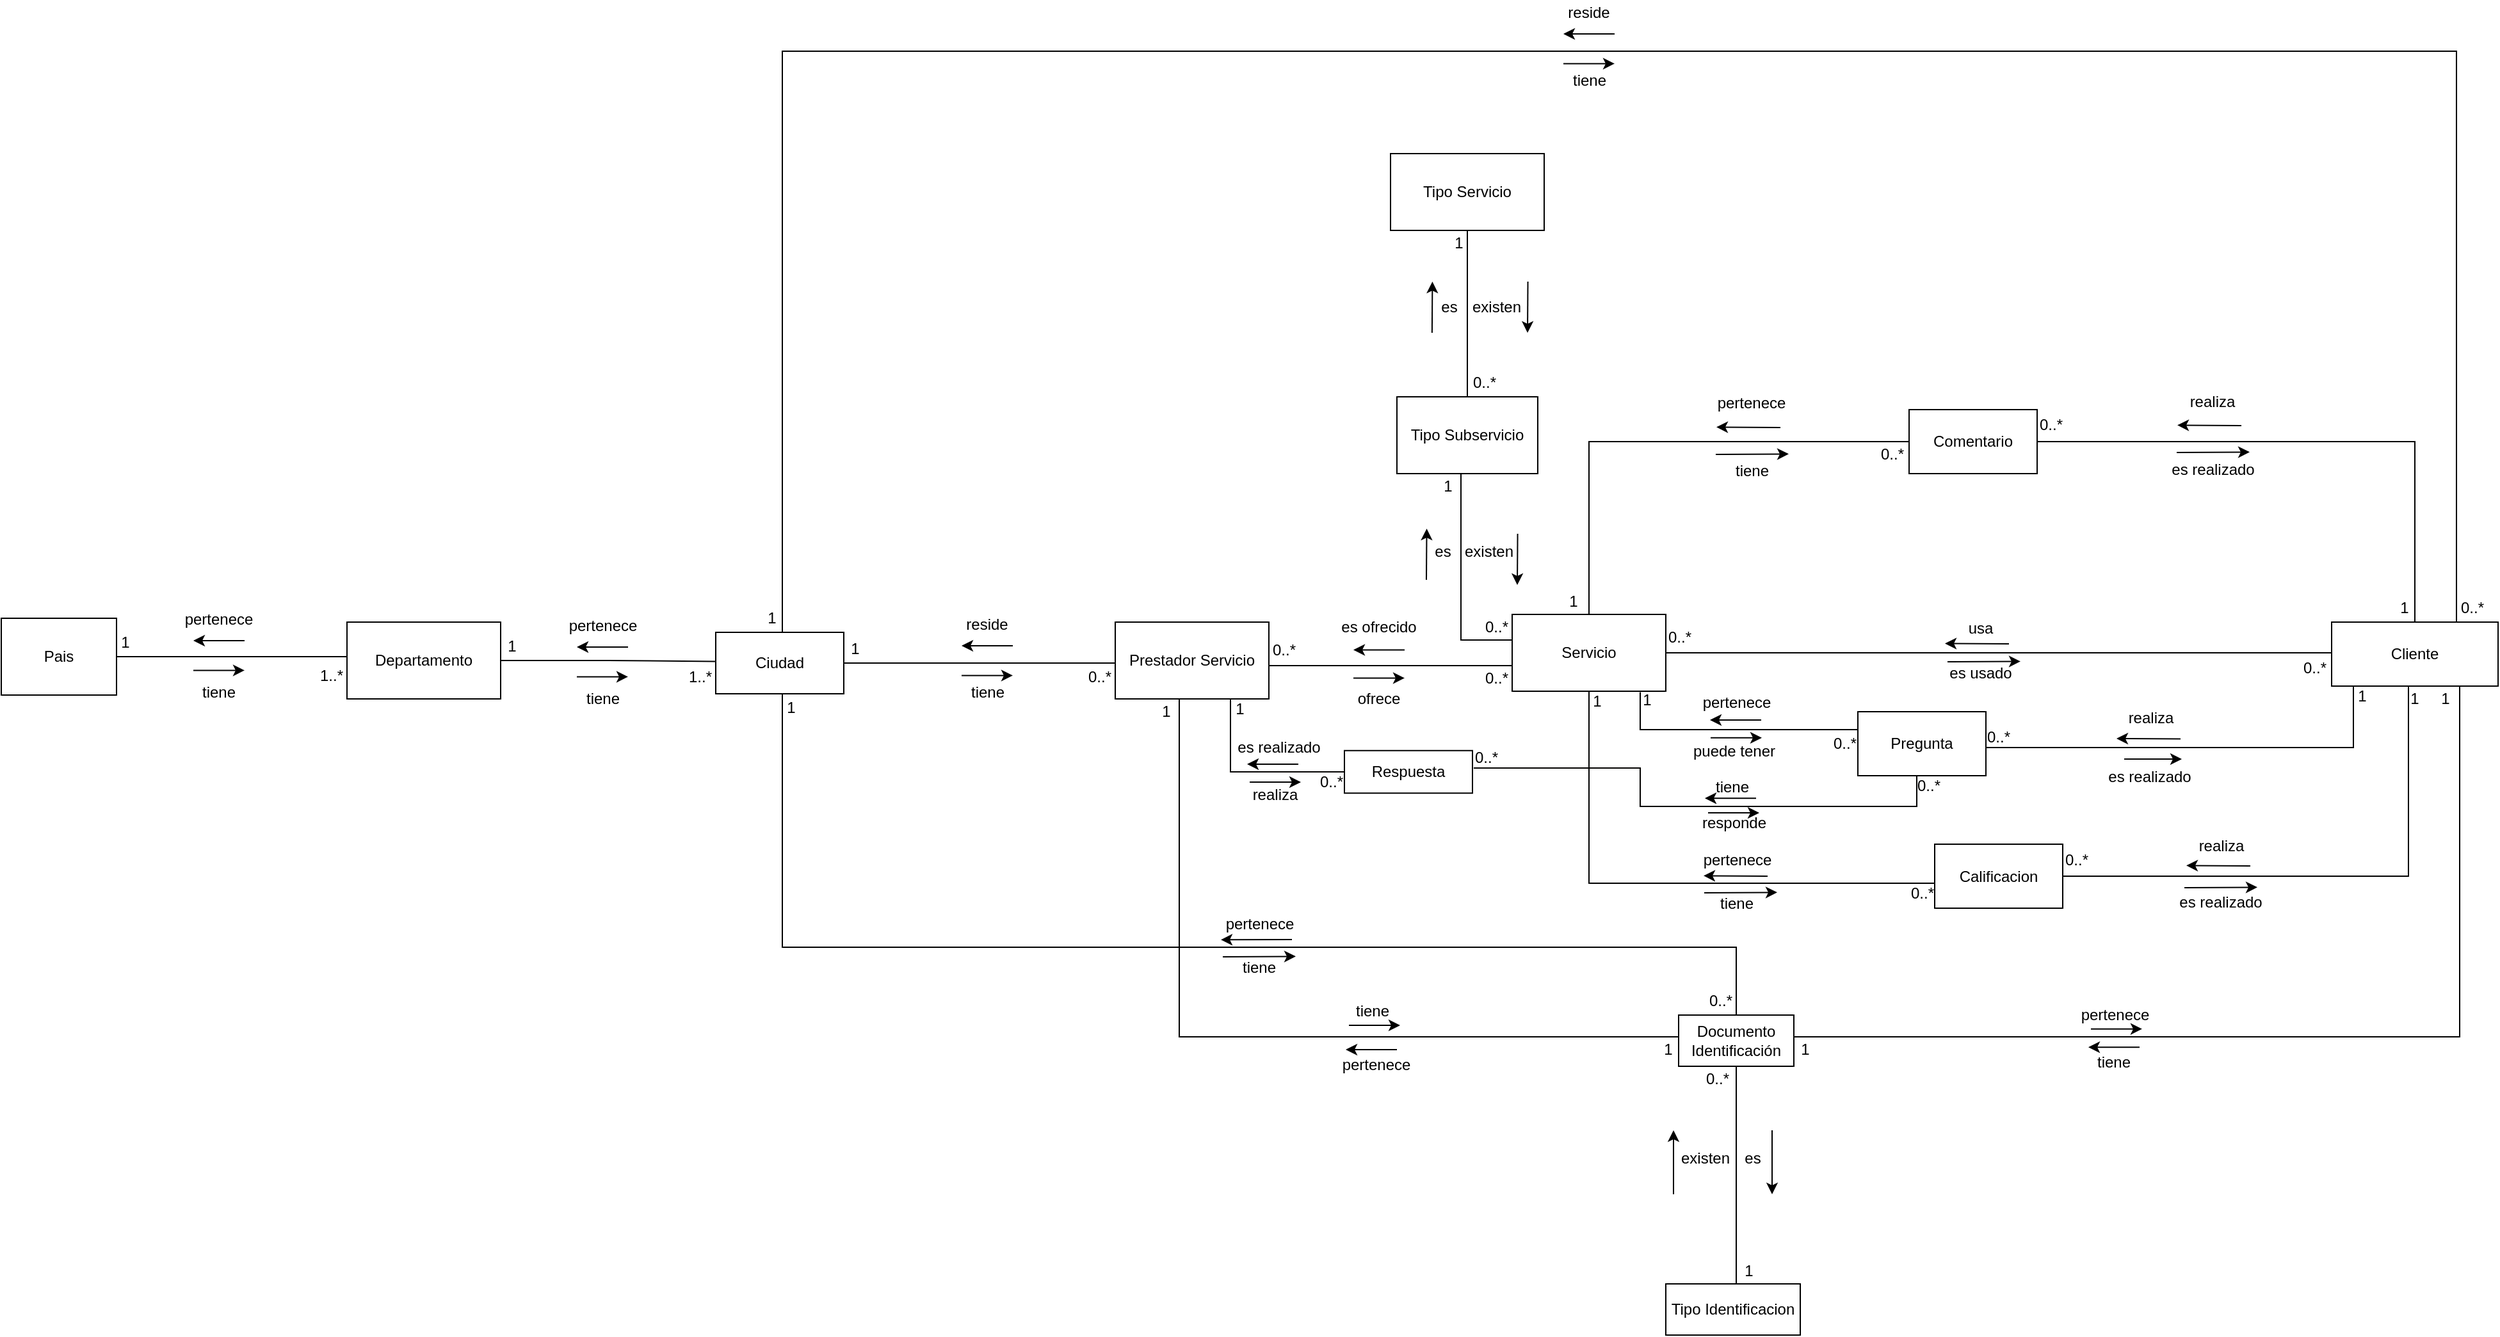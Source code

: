 <mxfile version="20.4.0" type="device"><diagram id="FIfUy6cTHYYHcocm5o6L" name="Página-1"><mxGraphModel dx="2443" dy="1519" grid="1" gridSize="10" guides="1" tooltips="1" connect="1" arrows="1" fold="1" page="1" pageScale="1" pageWidth="827" pageHeight="1169" math="0" shadow="0"><root><mxCell id="0"/><mxCell id="1" parent="0"/><mxCell id="C_lnqnd8xTq6M7D09uIp-4" value="" style="edgeStyle=orthogonalEdgeStyle;rounded=0;orthogonalLoop=1;jettySize=auto;html=1;endArrow=none;endFill=0;" parent="1" source="C_lnqnd8xTq6M7D09uIp-1" target="C_lnqnd8xTq6M7D09uIp-3" edge="1"><mxGeometry relative="1" as="geometry"><Array as="points"><mxPoint x="280" y="300"/><mxPoint x="280" y="300"/></Array></mxGeometry></mxCell><mxCell id="C_lnqnd8xTq6M7D09uIp-25" style="edgeStyle=orthogonalEdgeStyle;rounded=0;orthogonalLoop=1;jettySize=auto;html=1;entryX=0;entryY=0.5;entryDx=0;entryDy=0;endArrow=none;endFill=0;" parent="1" source="C_lnqnd8xTq6M7D09uIp-1" target="C_lnqnd8xTq6M7D09uIp-22" edge="1"><mxGeometry relative="1" as="geometry"><Array as="points"><mxPoint x="50" y="590"/><mxPoint x="440" y="590"/></Array></mxGeometry></mxCell><mxCell id="C_lnqnd8xTq6M7D09uIp-1" value="Prestador Servicio" style="rounded=0;whiteSpace=wrap;html=1;" parent="1" vertex="1"><mxGeometry y="266" width="120" height="60" as="geometry"/></mxCell><mxCell id="C_lnqnd8xTq6M7D09uIp-6" value="" style="edgeStyle=orthogonalEdgeStyle;rounded=0;orthogonalLoop=1;jettySize=auto;html=1;endArrow=none;endFill=0;" parent="1" source="C_lnqnd8xTq6M7D09uIp-3" target="C_lnqnd8xTq6M7D09uIp-5" edge="1"><mxGeometry relative="1" as="geometry"><Array as="points"><mxPoint x="270" y="280"/></Array></mxGeometry></mxCell><mxCell id="C_lnqnd8xTq6M7D09uIp-12" value="" style="edgeStyle=orthogonalEdgeStyle;rounded=0;orthogonalLoop=1;jettySize=auto;html=1;endArrow=none;endFill=0;" parent="1" source="C_lnqnd8xTq6M7D09uIp-3" target="C_lnqnd8xTq6M7D09uIp-11" edge="1"><mxGeometry relative="1" as="geometry"><Array as="points"><mxPoint x="700" y="290"/><mxPoint x="700" y="290"/></Array></mxGeometry></mxCell><mxCell id="C_lnqnd8xTq6M7D09uIp-3" value="Servicio" style="rounded=0;whiteSpace=wrap;html=1;" parent="1" vertex="1"><mxGeometry x="310" y="260" width="120" height="60" as="geometry"/></mxCell><mxCell id="C_lnqnd8xTq6M7D09uIp-8" value="" style="edgeStyle=orthogonalEdgeStyle;rounded=0;orthogonalLoop=1;jettySize=auto;html=1;endArrow=none;endFill=0;" parent="1" source="C_lnqnd8xTq6M7D09uIp-5" target="C_lnqnd8xTq6M7D09uIp-7" edge="1"><mxGeometry relative="1" as="geometry"/></mxCell><mxCell id="C_lnqnd8xTq6M7D09uIp-5" value="Tipo Subservicio" style="rounded=0;whiteSpace=wrap;html=1;" parent="1" vertex="1"><mxGeometry x="220" y="90" width="110" height="60" as="geometry"/></mxCell><mxCell id="C_lnqnd8xTq6M7D09uIp-7" value="Tipo Servicio" style="rounded=0;whiteSpace=wrap;html=1;" parent="1" vertex="1"><mxGeometry x="215" y="-100" width="120" height="60" as="geometry"/></mxCell><mxCell id="C_lnqnd8xTq6M7D09uIp-11" value="Cliente" style="rounded=0;whiteSpace=wrap;html=1;" parent="1" vertex="1"><mxGeometry x="950" y="266" width="130" height="50" as="geometry"/></mxCell><mxCell id="C_lnqnd8xTq6M7D09uIp-20" style="edgeStyle=orthogonalEdgeStyle;rounded=0;orthogonalLoop=1;jettySize=auto;html=1;endArrow=none;endFill=0;entryX=0.5;entryY=0;entryDx=0;entryDy=0;" parent="1" source="C_lnqnd8xTq6M7D09uIp-16" target="C_lnqnd8xTq6M7D09uIp-11" edge="1"><mxGeometry relative="1" as="geometry"><mxPoint x="860" y="190" as="targetPoint"/></mxGeometry></mxCell><mxCell id="C_lnqnd8xTq6M7D09uIp-21" style="edgeStyle=orthogonalEdgeStyle;rounded=0;orthogonalLoop=1;jettySize=auto;html=1;entryX=0.5;entryY=0;entryDx=0;entryDy=0;endArrow=none;endFill=0;" parent="1" source="C_lnqnd8xTq6M7D09uIp-16" target="C_lnqnd8xTq6M7D09uIp-3" edge="1"><mxGeometry relative="1" as="geometry"/></mxCell><mxCell id="C_lnqnd8xTq6M7D09uIp-16" value="Comentario" style="rounded=0;whiteSpace=wrap;html=1;" parent="1" vertex="1"><mxGeometry x="620" y="100" width="100" height="50" as="geometry"/></mxCell><mxCell id="C_lnqnd8xTq6M7D09uIp-18" style="edgeStyle=orthogonalEdgeStyle;rounded=0;orthogonalLoop=1;jettySize=auto;html=1;entryX=0.5;entryY=1;entryDx=0;entryDy=0;endArrow=none;endFill=0;" parent="1" source="C_lnqnd8xTq6M7D09uIp-17" target="C_lnqnd8xTq6M7D09uIp-3" edge="1"><mxGeometry relative="1" as="geometry"><Array as="points"><mxPoint x="370" y="470"/></Array></mxGeometry></mxCell><mxCell id="C_lnqnd8xTq6M7D09uIp-19" style="edgeStyle=orthogonalEdgeStyle;rounded=0;orthogonalLoop=1;jettySize=auto;html=1;endArrow=none;endFill=0;entryX=0.093;entryY=-0.112;entryDx=0;entryDy=0;entryPerimeter=0;" parent="1" source="C_lnqnd8xTq6M7D09uIp-17" target="C_lnqnd8xTq6M7D09uIp-65" edge="1"><mxGeometry relative="1" as="geometry"><mxPoint x="1000" y="320" as="targetPoint"/><Array as="points"><mxPoint x="1010" y="465"/><mxPoint x="1010" y="316"/></Array></mxGeometry></mxCell><mxCell id="C_lnqnd8xTq6M7D09uIp-17" value="Calificacion" style="rounded=0;whiteSpace=wrap;html=1;" parent="1" vertex="1"><mxGeometry x="640" y="439.5" width="100" height="50" as="geometry"/></mxCell><mxCell id="C_lnqnd8xTq6M7D09uIp-24" value="" style="edgeStyle=orthogonalEdgeStyle;rounded=0;orthogonalLoop=1;jettySize=auto;html=1;endArrow=none;endFill=0;" parent="1" source="C_lnqnd8xTq6M7D09uIp-22" target="C_lnqnd8xTq6M7D09uIp-23" edge="1"><mxGeometry relative="1" as="geometry"><Array as="points"><mxPoint x="485" y="798"/></Array></mxGeometry></mxCell><mxCell id="C_lnqnd8xTq6M7D09uIp-26" style="edgeStyle=orthogonalEdgeStyle;rounded=0;orthogonalLoop=1;jettySize=auto;html=1;endArrow=none;endFill=0;" parent="1" source="C_lnqnd8xTq6M7D09uIp-22" edge="1"><mxGeometry relative="1" as="geometry"><mxPoint x="1040" y="316" as="targetPoint"/><Array as="points"><mxPoint x="1050" y="590"/><mxPoint x="1050" y="316"/></Array></mxGeometry></mxCell><mxCell id="C_lnqnd8xTq6M7D09uIp-22" value="Documento Identificación" style="rounded=0;whiteSpace=wrap;html=1;" parent="1" vertex="1"><mxGeometry x="440" y="573" width="90" height="40" as="geometry"/></mxCell><mxCell id="C_lnqnd8xTq6M7D09uIp-23" value="Tipo Identificacion" style="rounded=0;whiteSpace=wrap;html=1;" parent="1" vertex="1"><mxGeometry x="430" y="783" width="105" height="40" as="geometry"/></mxCell><mxCell id="ibcH4d2KJCuIHIj33r4w-1" style="edgeStyle=orthogonalEdgeStyle;rounded=0;orthogonalLoop=1;jettySize=auto;html=1;endArrow=none;endFill=0;entryX=0.134;entryY=0.99;entryDx=0;entryDy=0;entryPerimeter=0;" parent="1" source="C_lnqnd8xTq6M7D09uIp-28" target="C_lnqnd8xTq6M7D09uIp-11" edge="1"><mxGeometry relative="1" as="geometry"><mxPoint x="960" y="320" as="targetPoint"/><Array as="points"><mxPoint x="967" y="364"/><mxPoint x="967" y="316"/></Array></mxGeometry></mxCell><mxCell id="ibcH4d2KJCuIHIj33r4w-2" style="edgeStyle=orthogonalEdgeStyle;rounded=0;orthogonalLoop=1;jettySize=auto;html=1;entryX=0.836;entryY=1.014;entryDx=0;entryDy=0;entryPerimeter=0;endArrow=none;endFill=0;" parent="1" source="C_lnqnd8xTq6M7D09uIp-28" target="C_lnqnd8xTq6M7D09uIp-3" edge="1"><mxGeometry relative="1" as="geometry"><Array as="points"><mxPoint x="410" y="350"/><mxPoint x="410" y="321"/></Array></mxGeometry></mxCell><mxCell id="C_lnqnd8xTq6M7D09uIp-28" value="Pregunta" style="rounded=0;whiteSpace=wrap;html=1;" parent="1" vertex="1"><mxGeometry x="580" y="336" width="100" height="50" as="geometry"/></mxCell><mxCell id="ibcH4d2KJCuIHIj33r4w-3" style="edgeStyle=orthogonalEdgeStyle;rounded=0;orthogonalLoop=1;jettySize=auto;html=1;entryX=0.75;entryY=1;entryDx=0;entryDy=0;fillColor=#fff2cc;strokeColor=#030201;endArrow=none;endFill=0;" parent="1" source="C_lnqnd8xTq6M7D09uIp-29" target="C_lnqnd8xTq6M7D09uIp-1" edge="1"><mxGeometry relative="1" as="geometry"/></mxCell><mxCell id="ibcH4d2KJCuIHIj33r4w-29" style="edgeStyle=orthogonalEdgeStyle;rounded=0;orthogonalLoop=1;jettySize=auto;html=1;entryX=0.464;entryY=1.008;entryDx=0;entryDy=0;strokeColor=#030201;endArrow=none;endFill=0;entryPerimeter=0;" parent="1" target="C_lnqnd8xTq6M7D09uIp-28" edge="1"><mxGeometry relative="1" as="geometry"><mxPoint x="280" y="380" as="sourcePoint"/><Array as="points"><mxPoint x="410" y="380"/><mxPoint x="410" y="410"/><mxPoint x="626" y="410"/><mxPoint x="626" y="386"/></Array></mxGeometry></mxCell><mxCell id="C_lnqnd8xTq6M7D09uIp-29" value="Respuesta" style="rounded=0;whiteSpace=wrap;html=1;" parent="1" vertex="1"><mxGeometry x="179" y="366.38" width="100" height="33.25" as="geometry"/></mxCell><mxCell id="C_lnqnd8xTq6M7D09uIp-30" value="1" style="text;html=1;strokeColor=none;fillColor=none;align=center;verticalAlign=middle;whiteSpace=wrap;rounded=0;" parent="1" vertex="1"><mxGeometry x="348" y="240" width="20" height="20" as="geometry"/></mxCell><mxCell id="C_lnqnd8xTq6M7D09uIp-31" value="0..*" style="text;html=1;strokeColor=none;fillColor=none;align=center;verticalAlign=middle;whiteSpace=wrap;rounded=0;" parent="1" vertex="1"><mxGeometry x="597" y="125" width="20" height="20" as="geometry"/></mxCell><mxCell id="C_lnqnd8xTq6M7D09uIp-32" value="0..*" style="text;html=1;strokeColor=none;fillColor=none;align=center;verticalAlign=middle;whiteSpace=wrap;rounded=0;" parent="1" vertex="1"><mxGeometry x="721" y="102" width="20" height="20" as="geometry"/></mxCell><mxCell id="C_lnqnd8xTq6M7D09uIp-33" value="1" style="text;html=1;strokeColor=none;fillColor=none;align=center;verticalAlign=middle;whiteSpace=wrap;rounded=0;" parent="1" vertex="1"><mxGeometry x="997" y="247" width="20" height="16" as="geometry"/></mxCell><mxCell id="C_lnqnd8xTq6M7D09uIp-34" value="1" style="text;html=1;strokeColor=none;fillColor=none;align=center;verticalAlign=middle;whiteSpace=wrap;rounded=0;" parent="1" vertex="1"><mxGeometry x="484.5" y="763" width="20" height="20" as="geometry"/></mxCell><mxCell id="C_lnqnd8xTq6M7D09uIp-35" value="0..*" style="text;html=1;strokeColor=none;fillColor=none;align=center;verticalAlign=middle;whiteSpace=wrap;rounded=0;" parent="1" vertex="1"><mxGeometry x="455.5" y="613" width="29" height="20" as="geometry"/></mxCell><mxCell id="C_lnqnd8xTq6M7D09uIp-36" value="" style="endArrow=classic;html=1;rounded=0;" parent="1" edge="1"><mxGeometry width="50" height="50" relative="1" as="geometry"><mxPoint x="436" y="713" as="sourcePoint"/><mxPoint x="436" y="663" as="targetPoint"/><Array as="points"><mxPoint x="436" y="683"/></Array></mxGeometry></mxCell><mxCell id="C_lnqnd8xTq6M7D09uIp-39" value="es" style="text;html=1;strokeColor=none;fillColor=none;align=center;verticalAlign=middle;whiteSpace=wrap;rounded=0;" parent="1" vertex="1"><mxGeometry x="477.5" y="675" width="40" height="20" as="geometry"/></mxCell><mxCell id="C_lnqnd8xTq6M7D09uIp-40" value="" style="endArrow=classic;html=1;rounded=0;" parent="1" edge="1"><mxGeometry width="50" height="50" relative="1" as="geometry"><mxPoint x="513" y="663" as="sourcePoint"/><mxPoint x="513" y="713" as="targetPoint"/></mxGeometry></mxCell><mxCell id="C_lnqnd8xTq6M7D09uIp-41" value="existen" style="text;html=1;strokeColor=none;fillColor=none;align=center;verticalAlign=middle;whiteSpace=wrap;rounded=0;" parent="1" vertex="1"><mxGeometry x="440.5" y="675" width="40" height="20" as="geometry"/></mxCell><mxCell id="C_lnqnd8xTq6M7D09uIp-42" value="1" style="text;html=1;strokeColor=none;fillColor=none;align=center;verticalAlign=middle;whiteSpace=wrap;rounded=0;" parent="1" vertex="1"><mxGeometry x="258.5" y="-40" width="19" height="20" as="geometry"/></mxCell><mxCell id="C_lnqnd8xTq6M7D09uIp-43" value="0..*" style="text;html=1;strokeColor=none;fillColor=none;align=center;verticalAlign=middle;whiteSpace=wrap;rounded=0;" parent="1" vertex="1"><mxGeometry x="279" y="69" width="19" height="20" as="geometry"/></mxCell><mxCell id="C_lnqnd8xTq6M7D09uIp-44" value="1" style="text;html=1;strokeColor=none;fillColor=none;align=center;verticalAlign=middle;whiteSpace=wrap;rounded=0;" parent="1" vertex="1"><mxGeometry x="250" y="150" width="20" height="20" as="geometry"/></mxCell><mxCell id="C_lnqnd8xTq6M7D09uIp-45" value="0..*" style="text;html=1;strokeColor=none;fillColor=none;align=center;verticalAlign=middle;whiteSpace=wrap;rounded=0;" parent="1" vertex="1"><mxGeometry x="288" y="260" width="20" height="20" as="geometry"/></mxCell><mxCell id="C_lnqnd8xTq6M7D09uIp-46" value="" style="endArrow=classic;html=1;rounded=0;" parent="1" edge="1"><mxGeometry width="50" height="50" relative="1" as="geometry"><mxPoint x="322.27" as="sourcePoint"/><mxPoint x="322" y="40" as="targetPoint"/></mxGeometry></mxCell><mxCell id="C_lnqnd8xTq6M7D09uIp-48" value="es" style="text;html=1;strokeColor=none;fillColor=none;align=center;verticalAlign=middle;whiteSpace=wrap;rounded=0;" parent="1" vertex="1"><mxGeometry x="251" y="10" width="20" height="20" as="geometry"/></mxCell><mxCell id="C_lnqnd8xTq6M7D09uIp-49" value="" style="endArrow=classic;html=1;rounded=0;" parent="1" edge="1"><mxGeometry width="50" height="50" relative="1" as="geometry"><mxPoint x="247.44" y="40" as="sourcePoint"/><mxPoint x="247.71" as="targetPoint"/></mxGeometry></mxCell><mxCell id="C_lnqnd8xTq6M7D09uIp-50" value="existen" style="text;html=1;strokeColor=none;fillColor=none;align=center;verticalAlign=middle;whiteSpace=wrap;rounded=0;" parent="1" vertex="1"><mxGeometry x="278" y="10" width="40" height="20" as="geometry"/></mxCell><mxCell id="C_lnqnd8xTq6M7D09uIp-52" value="" style="endArrow=classic;html=1;rounded=0;" parent="1" edge="1"><mxGeometry width="50" height="50" relative="1" as="geometry"><mxPoint x="314.27" y="197" as="sourcePoint"/><mxPoint x="314" y="237" as="targetPoint"/></mxGeometry></mxCell><mxCell id="C_lnqnd8xTq6M7D09uIp-53" value="es" style="text;html=1;strokeColor=none;fillColor=none;align=center;verticalAlign=middle;whiteSpace=wrap;rounded=0;" parent="1" vertex="1"><mxGeometry x="246" y="201" width="20" height="20" as="geometry"/></mxCell><mxCell id="C_lnqnd8xTq6M7D09uIp-54" value="" style="endArrow=classic;html=1;rounded=0;" parent="1" edge="1"><mxGeometry width="50" height="50" relative="1" as="geometry"><mxPoint x="243" y="233" as="sourcePoint"/><mxPoint x="243.27" y="193" as="targetPoint"/></mxGeometry></mxCell><mxCell id="C_lnqnd8xTq6M7D09uIp-55" value="existen" style="text;html=1;strokeColor=none;fillColor=none;align=center;verticalAlign=middle;whiteSpace=wrap;rounded=0;" parent="1" vertex="1"><mxGeometry x="272" y="201" width="40" height="20" as="geometry"/></mxCell><mxCell id="C_lnqnd8xTq6M7D09uIp-56" value="0..*" style="text;html=1;strokeColor=none;fillColor=none;align=center;verticalAlign=middle;whiteSpace=wrap;rounded=0;" parent="1" vertex="1"><mxGeometry x="122" y="278" width="20" height="20" as="geometry"/></mxCell><mxCell id="C_lnqnd8xTq6M7D09uIp-57" value="0..*" style="text;html=1;strokeColor=none;fillColor=none;align=center;verticalAlign=middle;whiteSpace=wrap;rounded=0;" parent="1" vertex="1"><mxGeometry x="288" y="300" width="20" height="20" as="geometry"/></mxCell><mxCell id="C_lnqnd8xTq6M7D09uIp-58" value="" style="endArrow=classic;html=1;rounded=0;" parent="1" edge="1"><mxGeometry width="50" height="50" relative="1" as="geometry"><mxPoint x="186" y="309.72" as="sourcePoint"/><mxPoint x="226" y="309.72" as="targetPoint"/></mxGeometry></mxCell><mxCell id="C_lnqnd8xTq6M7D09uIp-59" value="ofrece" style="text;html=1;strokeColor=none;fillColor=none;align=center;verticalAlign=middle;whiteSpace=wrap;rounded=0;direction=west;" parent="1" vertex="1"><mxGeometry x="186" y="316" width="40" height="20" as="geometry"/></mxCell><mxCell id="C_lnqnd8xTq6M7D09uIp-60" value="" style="endArrow=classic;html=1;rounded=0;" parent="1" edge="1"><mxGeometry width="50" height="50" relative="1" as="geometry"><mxPoint x="226" y="287.72" as="sourcePoint"/><mxPoint x="186" y="287.72" as="targetPoint"/></mxGeometry></mxCell><mxCell id="C_lnqnd8xTq6M7D09uIp-61" value="es ofrecido" style="text;html=1;strokeColor=none;fillColor=none;align=center;verticalAlign=middle;whiteSpace=wrap;rounded=0;direction=west;" parent="1" vertex="1"><mxGeometry x="173" y="260" width="66" height="20" as="geometry"/></mxCell><mxCell id="C_lnqnd8xTq6M7D09uIp-62" value="1" style="text;html=1;strokeColor=none;fillColor=none;align=center;verticalAlign=middle;whiteSpace=wrap;rounded=0;" parent="1" vertex="1"><mxGeometry x="372" y="322.5" width="9" height="11" as="geometry"/></mxCell><mxCell id="C_lnqnd8xTq6M7D09uIp-63" value="0..*" style="text;html=1;strokeColor=none;fillColor=none;align=center;verticalAlign=middle;whiteSpace=wrap;rounded=0;" parent="1" vertex="1"><mxGeometry x="623.5" y="472.75" width="13" height="9.5" as="geometry"/></mxCell><mxCell id="C_lnqnd8xTq6M7D09uIp-64" value="0..*" style="text;html=1;strokeColor=none;fillColor=none;align=center;verticalAlign=middle;whiteSpace=wrap;rounded=0;" parent="1" vertex="1"><mxGeometry x="741" y="445.25" width="20" height="14" as="geometry"/></mxCell><mxCell id="C_lnqnd8xTq6M7D09uIp-65" value="1" style="text;html=1;strokeColor=none;fillColor=none;align=center;verticalAlign=middle;whiteSpace=wrap;rounded=0;" parent="1" vertex="1"><mxGeometry x="1009" y="318" width="12" height="16" as="geometry"/></mxCell><mxCell id="C_lnqnd8xTq6M7D09uIp-68" value="0..*" style="text;html=1;strokeColor=none;fillColor=none;align=center;verticalAlign=middle;whiteSpace=wrap;rounded=0;" parent="1" vertex="1"><mxGeometry x="431" y="268" width="20" height="20" as="geometry"/></mxCell><mxCell id="C_lnqnd8xTq6M7D09uIp-69" value="0..*" style="text;html=1;strokeColor=none;fillColor=none;align=center;verticalAlign=middle;whiteSpace=wrap;rounded=0;" parent="1" vertex="1"><mxGeometry x="927" y="292" width="20" height="20" as="geometry"/></mxCell><mxCell id="C_lnqnd8xTq6M7D09uIp-70" value="" style="endArrow=classic;html=1;rounded=0;" parent="1" edge="1"><mxGeometry width="50" height="50" relative="1" as="geometry"><mxPoint x="650" y="297" as="sourcePoint"/><mxPoint x="707" y="296.72" as="targetPoint"/></mxGeometry></mxCell><mxCell id="C_lnqnd8xTq6M7D09uIp-71" value="es usado" style="text;html=1;strokeColor=none;fillColor=none;align=center;verticalAlign=middle;whiteSpace=wrap;rounded=0;direction=west;" parent="1" vertex="1"><mxGeometry x="647.75" y="298" width="55.5" height="16" as="geometry"/></mxCell><mxCell id="C_lnqnd8xTq6M7D09uIp-73" value="" style="endArrow=classic;html=1;rounded=0;" parent="1" edge="1"><mxGeometry width="50" height="50" relative="1" as="geometry"><mxPoint x="698" y="283" as="sourcePoint"/><mxPoint x="648" y="282.72" as="targetPoint"/></mxGeometry></mxCell><mxCell id="C_lnqnd8xTq6M7D09uIp-74" value="usa" style="text;html=1;strokeColor=none;fillColor=none;align=center;verticalAlign=middle;whiteSpace=wrap;rounded=0;direction=west;" parent="1" vertex="1"><mxGeometry x="659.5" y="263" width="32" height="15" as="geometry"/></mxCell><mxCell id="C_lnqnd8xTq6M7D09uIp-75" value="1" style="text;html=1;strokeColor=none;fillColor=none;align=center;verticalAlign=middle;whiteSpace=wrap;rounded=0;" parent="1" vertex="1"><mxGeometry x="35" y="332" width="10" height="7" as="geometry"/></mxCell><mxCell id="C_lnqnd8xTq6M7D09uIp-76" value="1" style="text;html=1;strokeColor=none;fillColor=none;align=center;verticalAlign=middle;whiteSpace=wrap;rounded=0;" parent="1" vertex="1"><mxGeometry x="422" y="590" width="20" height="20" as="geometry"/></mxCell><mxCell id="C_lnqnd8xTq6M7D09uIp-77" value="1" style="text;html=1;strokeColor=none;fillColor=none;align=center;verticalAlign=middle;whiteSpace=wrap;rounded=0;" parent="1" vertex="1"><mxGeometry x="529" y="590" width="20" height="20" as="geometry"/></mxCell><mxCell id="C_lnqnd8xTq6M7D09uIp-78" value="1" style="text;html=1;strokeColor=none;fillColor=none;align=center;verticalAlign=middle;whiteSpace=wrap;rounded=0;" parent="1" vertex="1"><mxGeometry x="1029" y="316" width="20" height="20" as="geometry"/></mxCell><mxCell id="OAayA5WhRNL4DQkhT0-T-1" value="" style="endArrow=classic;html=1;rounded=0;" parent="1" edge="1"><mxGeometry width="50" height="50" relative="1" as="geometry"><mxPoint x="519.5" y="113.95" as="sourcePoint"/><mxPoint x="469.5" y="113.67" as="targetPoint"/></mxGeometry></mxCell><mxCell id="OAayA5WhRNL4DQkhT0-T-3" value="tiene" style="text;html=1;strokeColor=none;fillColor=none;align=center;verticalAlign=middle;whiteSpace=wrap;rounded=0;direction=west;" parent="1" vertex="1"><mxGeometry x="460" y="138" width="75" height="20" as="geometry"/></mxCell><mxCell id="OAayA5WhRNL4DQkhT0-T-4" value="" style="endArrow=classic;html=1;rounded=0;" parent="1" edge="1"><mxGeometry width="50" height="50" relative="1" as="geometry"><mxPoint x="469" y="134.95" as="sourcePoint"/><mxPoint x="526" y="134.67" as="targetPoint"/></mxGeometry></mxCell><mxCell id="OAayA5WhRNL4DQkhT0-T-5" value="pertenece" style="text;html=1;strokeColor=none;fillColor=none;align=center;verticalAlign=middle;whiteSpace=wrap;rounded=0;direction=west;" parent="1" vertex="1"><mxGeometry x="466" y="85" width="62" height="20" as="geometry"/></mxCell><mxCell id="OAayA5WhRNL4DQkhT0-T-6" value="" style="endArrow=classic;html=1;rounded=0;" parent="1" edge="1"><mxGeometry width="50" height="50" relative="1" as="geometry"><mxPoint x="182.5" y="581" as="sourcePoint"/><mxPoint x="222.5" y="581" as="targetPoint"/></mxGeometry></mxCell><mxCell id="OAayA5WhRNL4DQkhT0-T-7" value="tiene" style="text;html=1;strokeColor=none;fillColor=none;align=center;verticalAlign=middle;whiteSpace=wrap;rounded=0;direction=west;" parent="1" vertex="1"><mxGeometry x="181" y="563" width="40" height="13" as="geometry"/></mxCell><mxCell id="OAayA5WhRNL4DQkhT0-T-8" value="" style="endArrow=classic;html=1;rounded=0;" parent="1" edge="1"><mxGeometry width="50" height="50" relative="1" as="geometry"><mxPoint x="220.0" y="600.0" as="sourcePoint"/><mxPoint x="180.0" y="600.0" as="targetPoint"/></mxGeometry></mxCell><mxCell id="OAayA5WhRNL4DQkhT0-T-9" value="pertenece" style="text;html=1;strokeColor=none;fillColor=none;align=center;verticalAlign=middle;whiteSpace=wrap;rounded=0;direction=west;" parent="1" vertex="1"><mxGeometry x="184" y="602" width="40" height="20" as="geometry"/></mxCell><mxCell id="OAayA5WhRNL4DQkhT0-T-10" value="" style="endArrow=classic;html=1;rounded=0;" parent="1" edge="1"><mxGeometry width="50" height="50" relative="1" as="geometry"><mxPoint x="762" y="583.86" as="sourcePoint"/><mxPoint x="802" y="583.86" as="targetPoint"/></mxGeometry></mxCell><mxCell id="OAayA5WhRNL4DQkhT0-T-11" value="pertenece" style="text;html=1;strokeColor=none;fillColor=none;align=center;verticalAlign=middle;whiteSpace=wrap;rounded=0;direction=west;" parent="1" vertex="1"><mxGeometry x="761" y="568" width="40" height="10" as="geometry"/></mxCell><mxCell id="OAayA5WhRNL4DQkhT0-T-12" value="" style="endArrow=classic;html=1;rounded=0;" parent="1" edge="1"><mxGeometry width="50" height="50" relative="1" as="geometry"><mxPoint x="800" y="598.1" as="sourcePoint"/><mxPoint x="760" y="598.1" as="targetPoint"/></mxGeometry></mxCell><mxCell id="OAayA5WhRNL4DQkhT0-T-13" value="tiene" style="text;html=1;strokeColor=none;fillColor=none;align=center;verticalAlign=middle;whiteSpace=wrap;rounded=0;direction=west;" parent="1" vertex="1"><mxGeometry x="760" y="602" width="40" height="16" as="geometry"/></mxCell><mxCell id="OAayA5WhRNL4DQkhT0-T-14" value="" style="endArrow=classic;html=1;rounded=0;" parent="1" edge="1"><mxGeometry width="50" height="50" relative="1" as="geometry"><mxPoint x="879.5" y="112.45" as="sourcePoint"/><mxPoint x="829.5" y="112.17" as="targetPoint"/></mxGeometry></mxCell><mxCell id="OAayA5WhRNL4DQkhT0-T-15" value="es realizado" style="text;html=1;strokeColor=none;fillColor=none;align=center;verticalAlign=middle;whiteSpace=wrap;rounded=0;direction=west;" parent="1" vertex="1"><mxGeometry x="820" y="136.5" width="75" height="20" as="geometry"/></mxCell><mxCell id="OAayA5WhRNL4DQkhT0-T-16" value="" style="endArrow=classic;html=1;rounded=0;" parent="1" edge="1"><mxGeometry width="50" height="50" relative="1" as="geometry"><mxPoint x="829" y="133.45" as="sourcePoint"/><mxPoint x="886" y="133.17" as="targetPoint"/></mxGeometry></mxCell><mxCell id="OAayA5WhRNL4DQkhT0-T-17" value="realiza" style="text;html=1;strokeColor=none;fillColor=none;align=center;verticalAlign=middle;whiteSpace=wrap;rounded=0;direction=west;" parent="1" vertex="1"><mxGeometry x="826" y="83.5" width="62" height="20" as="geometry"/></mxCell><mxCell id="OAayA5WhRNL4DQkhT0-T-18" value="" style="endArrow=classic;html=1;rounded=0;" parent="1" edge="1"><mxGeometry width="50" height="50" relative="1" as="geometry"><mxPoint x="509.5" y="464.45" as="sourcePoint"/><mxPoint x="459.5" y="464.17" as="targetPoint"/></mxGeometry></mxCell><mxCell id="OAayA5WhRNL4DQkhT0-T-19" value="tiene" style="text;html=1;strokeColor=none;fillColor=none;align=center;verticalAlign=middle;whiteSpace=wrap;rounded=0;direction=west;" parent="1" vertex="1"><mxGeometry x="466" y="481.25" width="39" height="9.5" as="geometry"/></mxCell><mxCell id="OAayA5WhRNL4DQkhT0-T-20" value="" style="endArrow=classic;html=1;rounded=0;" parent="1" edge="1"><mxGeometry width="50" height="50" relative="1" as="geometry"><mxPoint x="460" y="477.45" as="sourcePoint"/><mxPoint x="517" y="477.17" as="targetPoint"/></mxGeometry></mxCell><mxCell id="OAayA5WhRNL4DQkhT0-T-21" value="pertenece" style="text;html=1;strokeColor=none;fillColor=none;align=center;verticalAlign=middle;whiteSpace=wrap;rounded=0;direction=west;" parent="1" vertex="1"><mxGeometry x="460" y="449" width="52" height="6.5" as="geometry"/></mxCell><mxCell id="OAayA5WhRNL4DQkhT0-T-23" value="" style="endArrow=classic;html=1;rounded=0;" parent="1" edge="1"><mxGeometry width="50" height="50" relative="1" as="geometry"><mxPoint x="886.5" y="456.45" as="sourcePoint"/><mxPoint x="836.5" y="456.17" as="targetPoint"/></mxGeometry></mxCell><mxCell id="OAayA5WhRNL4DQkhT0-T-24" value="es realizado" style="text;html=1;strokeColor=none;fillColor=none;align=center;verticalAlign=middle;whiteSpace=wrap;rounded=0;direction=west;" parent="1" vertex="1"><mxGeometry x="826" y="480" width="75" height="9.5" as="geometry"/></mxCell><mxCell id="OAayA5WhRNL4DQkhT0-T-25" value="" style="endArrow=classic;html=1;rounded=0;" parent="1" edge="1"><mxGeometry width="50" height="50" relative="1" as="geometry"><mxPoint x="835" y="473.45" as="sourcePoint"/><mxPoint x="892" y="473.17" as="targetPoint"/></mxGeometry></mxCell><mxCell id="OAayA5WhRNL4DQkhT0-T-26" value="realiza" style="text;html=1;strokeColor=none;fillColor=none;align=center;verticalAlign=middle;whiteSpace=wrap;rounded=0;direction=west;" parent="1" vertex="1"><mxGeometry x="841.5" y="433" width="44" height="16.5" as="geometry"/></mxCell><mxCell id="ibcH4d2KJCuIHIj33r4w-6" value="1" style="text;html=1;strokeColor=none;fillColor=none;align=center;verticalAlign=middle;whiteSpace=wrap;rounded=0;" parent="1" vertex="1"><mxGeometry x="969" y="318" width="10" height="11" as="geometry"/></mxCell><mxCell id="ibcH4d2KJCuIHIj33r4w-7" value="0..*" style="text;html=1;strokeColor=none;fillColor=none;align=center;verticalAlign=middle;whiteSpace=wrap;rounded=0;" parent="1" vertex="1"><mxGeometry x="685" y="350" width="10" height="11" as="geometry"/></mxCell><mxCell id="ibcH4d2KJCuIHIj33r4w-9" value="" style="endArrow=classic;html=1;rounded=0;" parent="1" edge="1"><mxGeometry width="50" height="50" relative="1" as="geometry"><mxPoint x="788" y="373" as="sourcePoint"/><mxPoint x="833" y="373" as="targetPoint"/></mxGeometry></mxCell><mxCell id="ibcH4d2KJCuIHIj33r4w-10" value="" style="endArrow=classic;html=1;rounded=0;" parent="1" edge="1"><mxGeometry width="50" height="50" relative="1" as="geometry"><mxPoint x="832" y="357.28" as="sourcePoint"/><mxPoint x="782" y="357" as="targetPoint"/></mxGeometry></mxCell><mxCell id="ibcH4d2KJCuIHIj33r4w-12" value="realiza" style="text;html=1;strokeColor=none;fillColor=none;align=center;verticalAlign=middle;whiteSpace=wrap;rounded=0;direction=west;" parent="1" vertex="1"><mxGeometry x="784" y="331" width="50" height="20" as="geometry"/></mxCell><mxCell id="ibcH4d2KJCuIHIj33r4w-13" value="es realizado" style="text;html=1;strokeColor=none;fillColor=none;align=center;verticalAlign=middle;whiteSpace=wrap;rounded=0;direction=west;" parent="1" vertex="1"><mxGeometry x="770" y="376.5" width="76" height="20" as="geometry"/></mxCell><mxCell id="ibcH4d2KJCuIHIj33r4w-15" value="1" style="text;html=1;strokeColor=none;fillColor=none;align=center;verticalAlign=middle;whiteSpace=wrap;rounded=0;" parent="1" vertex="1"><mxGeometry x="411" y="321.5" width="9" height="11" as="geometry"/></mxCell><mxCell id="ibcH4d2KJCuIHIj33r4w-19" value="0..*" style="text;html=1;strokeColor=none;fillColor=none;align=center;verticalAlign=middle;whiteSpace=wrap;rounded=0;" parent="1" vertex="1"><mxGeometry x="565" y="355" width="10" height="11" as="geometry"/></mxCell><mxCell id="ibcH4d2KJCuIHIj33r4w-21" value="1" style="text;html=1;strokeColor=none;fillColor=none;align=center;verticalAlign=middle;whiteSpace=wrap;rounded=0;" parent="1" vertex="1"><mxGeometry x="90" y="327" width="15" height="14.5" as="geometry"/></mxCell><mxCell id="ibcH4d2KJCuIHIj33r4w-22" value="0..*" style="text;html=1;strokeColor=none;fillColor=none;align=center;verticalAlign=middle;whiteSpace=wrap;rounded=0;" parent="1" vertex="1"><mxGeometry x="164" y="383" width="10" height="16" as="geometry"/></mxCell><mxCell id="ibcH4d2KJCuIHIj33r4w-23" value="" style="endArrow=classic;html=1;rounded=0;" parent="1" edge="1"><mxGeometry width="50" height="50" relative="1" as="geometry"><mxPoint x="105" y="391" as="sourcePoint"/><mxPoint x="145" y="391" as="targetPoint"/></mxGeometry></mxCell><mxCell id="ibcH4d2KJCuIHIj33r4w-24" value="" style="endArrow=classic;html=1;rounded=0;" parent="1" edge="1"><mxGeometry width="50" height="50" relative="1" as="geometry"><mxPoint x="143" y="377.0" as="sourcePoint"/><mxPoint x="103" y="377.0" as="targetPoint"/></mxGeometry></mxCell><mxCell id="ibcH4d2KJCuIHIj33r4w-25" value="realiza" style="text;html=1;strokeColor=none;fillColor=none;align=center;verticalAlign=middle;whiteSpace=wrap;rounded=0;direction=west;" parent="1" vertex="1"><mxGeometry x="105" y="390.5" width="40" height="20" as="geometry"/></mxCell><mxCell id="ibcH4d2KJCuIHIj33r4w-26" value="es realizado" style="text;html=1;strokeColor=none;fillColor=none;align=center;verticalAlign=middle;whiteSpace=wrap;rounded=0;direction=west;" parent="1" vertex="1"><mxGeometry x="92" y="357" width="72" height="13" as="geometry"/></mxCell><mxCell id="ibcH4d2KJCuIHIj33r4w-27" value="0..*" style="text;html=1;strokeColor=none;fillColor=none;align=center;verticalAlign=middle;whiteSpace=wrap;rounded=0;" parent="1" vertex="1"><mxGeometry x="284.5" y="364" width="10" height="16" as="geometry"/></mxCell><mxCell id="ibcH4d2KJCuIHIj33r4w-30" value="0..*" style="text;html=1;strokeColor=none;fillColor=none;align=center;verticalAlign=middle;whiteSpace=wrap;rounded=0;" parent="1" vertex="1"><mxGeometry x="629.5" y="388" width="11" height="11" as="geometry"/></mxCell><mxCell id="ibcH4d2KJCuIHIj33r4w-31" value="puede tener" style="text;html=1;strokeColor=none;fillColor=none;align=center;verticalAlign=middle;whiteSpace=wrap;rounded=0;direction=west;" parent="1" vertex="1"><mxGeometry x="447" y="360" width="73" height="14.5" as="geometry"/></mxCell><mxCell id="ibcH4d2KJCuIHIj33r4w-34" value="" style="endArrow=classic;html=1;rounded=0;" parent="1" edge="1"><mxGeometry width="50" height="50" relative="1" as="geometry"><mxPoint x="465" y="356.38" as="sourcePoint"/><mxPoint x="505" y="356.38" as="targetPoint"/></mxGeometry></mxCell><mxCell id="ibcH4d2KJCuIHIj33r4w-35" value="" style="endArrow=classic;html=1;rounded=0;" parent="1" edge="1"><mxGeometry width="50" height="50" relative="1" as="geometry"><mxPoint x="504.5" y="342.5" as="sourcePoint"/><mxPoint x="464.5" y="342.5" as="targetPoint"/></mxGeometry></mxCell><mxCell id="ibcH4d2KJCuIHIj33r4w-36" value="pertenece" style="text;html=1;strokeColor=none;fillColor=none;align=center;verticalAlign=middle;whiteSpace=wrap;rounded=0;direction=west;" parent="1" vertex="1"><mxGeometry x="458" y="321.5" width="55" height="14.5" as="geometry"/></mxCell><mxCell id="ibcH4d2KJCuIHIj33r4w-40" value="" style="endArrow=classic;html=1;rounded=0;" parent="1" edge="1"><mxGeometry width="50" height="50" relative="1" as="geometry"><mxPoint x="500.5" y="403.63" as="sourcePoint"/><mxPoint x="460.5" y="403.63" as="targetPoint"/></mxGeometry></mxCell><mxCell id="ibcH4d2KJCuIHIj33r4w-41" value="responde" style="text;html=1;strokeColor=none;fillColor=none;align=center;verticalAlign=middle;whiteSpace=wrap;rounded=0;direction=west;" parent="1" vertex="1"><mxGeometry x="463.25" y="415.5" width="40.5" height="14.5" as="geometry"/></mxCell><mxCell id="ibcH4d2KJCuIHIj33r4w-42" value="" style="endArrow=classic;html=1;rounded=0;" parent="1" edge="1"><mxGeometry width="50" height="50" relative="1" as="geometry"><mxPoint x="463" y="415" as="sourcePoint"/><mxPoint x="503" y="415" as="targetPoint"/></mxGeometry></mxCell><mxCell id="ibcH4d2KJCuIHIj33r4w-43" value="tiene" style="text;html=1;strokeColor=none;fillColor=none;align=center;verticalAlign=middle;whiteSpace=wrap;rounded=0;direction=west;" parent="1" vertex="1"><mxGeometry x="468" y="388" width="27.75" height="13" as="geometry"/></mxCell><mxCell id="m-sjGsOtz_AaUBpwBvCq-6" style="edgeStyle=orthogonalEdgeStyle;rounded=0;orthogonalLoop=1;jettySize=auto;html=1;entryX=0;entryY=0.5;entryDx=0;entryDy=0;endArrow=none;endFill=0;" parent="1" source="m-sjGsOtz_AaUBpwBvCq-1" target="C_lnqnd8xTq6M7D09uIp-1" edge="1"><mxGeometry relative="1" as="geometry"><Array as="points"><mxPoint y="298"/></Array></mxGeometry></mxCell><mxCell id="m-sjGsOtz_AaUBpwBvCq-10" style="edgeStyle=orthogonalEdgeStyle;rounded=0;orthogonalLoop=1;jettySize=auto;html=1;endArrow=none;endFill=0;entryX=0.5;entryY=0;entryDx=0;entryDy=0;" parent="1" source="m-sjGsOtz_AaUBpwBvCq-1" target="C_lnqnd8xTq6M7D09uIp-22" edge="1"><mxGeometry relative="1" as="geometry"><mxPoint x="270" y="670" as="targetPoint"/><Array as="points"><mxPoint x="-260" y="520"/><mxPoint x="485" y="520"/></Array></mxGeometry></mxCell><mxCell id="m-sjGsOtz_AaUBpwBvCq-20" style="edgeStyle=orthogonalEdgeStyle;rounded=0;orthogonalLoop=1;jettySize=auto;html=1;endArrow=none;endFill=0;entryX=0.75;entryY=0;entryDx=0;entryDy=0;" parent="1" source="m-sjGsOtz_AaUBpwBvCq-1" target="C_lnqnd8xTq6M7D09uIp-11" edge="1"><mxGeometry relative="1" as="geometry"><mxPoint x="1362.222" y="80" as="targetPoint"/><Array as="points"><mxPoint x="-260" y="-180"/><mxPoint x="1047" y="-180"/></Array></mxGeometry></mxCell><mxCell id="m-sjGsOtz_AaUBpwBvCq-1" value="Ciudad" style="rounded=0;whiteSpace=wrap;html=1;" parent="1" vertex="1"><mxGeometry x="-312" y="274" width="100" height="48" as="geometry"/></mxCell><mxCell id="m-sjGsOtz_AaUBpwBvCq-5" style="edgeStyle=orthogonalEdgeStyle;rounded=0;orthogonalLoop=1;jettySize=auto;html=1;endArrow=none;endFill=0;entryX=-0.004;entryY=0.474;entryDx=0;entryDy=0;entryPerimeter=0;" parent="1" source="m-sjGsOtz_AaUBpwBvCq-2" target="m-sjGsOtz_AaUBpwBvCq-1" edge="1"><mxGeometry relative="1" as="geometry"><mxPoint x="-330" y="296.0" as="targetPoint"/></mxGeometry></mxCell><mxCell id="m-sjGsOtz_AaUBpwBvCq-2" value="Departamento" style="rounded=0;whiteSpace=wrap;html=1;" parent="1" vertex="1"><mxGeometry x="-600" y="266" width="120" height="60" as="geometry"/></mxCell><mxCell id="m-sjGsOtz_AaUBpwBvCq-4" style="edgeStyle=orthogonalEdgeStyle;rounded=0;orthogonalLoop=1;jettySize=auto;html=1;entryX=-0.001;entryY=0.45;entryDx=0;entryDy=0;entryPerimeter=0;endArrow=none;endFill=0;" parent="1" source="m-sjGsOtz_AaUBpwBvCq-3" target="m-sjGsOtz_AaUBpwBvCq-2" edge="1"><mxGeometry relative="1" as="geometry"/></mxCell><mxCell id="m-sjGsOtz_AaUBpwBvCq-3" value="Pais" style="rounded=0;whiteSpace=wrap;html=1;" parent="1" vertex="1"><mxGeometry x="-870" y="263" width="90" height="60" as="geometry"/></mxCell><mxCell id="m-sjGsOtz_AaUBpwBvCq-11" value="1" style="text;html=1;strokeColor=none;fillColor=none;align=center;verticalAlign=middle;whiteSpace=wrap;rounded=0;" parent="1" vertex="1"><mxGeometry x="-208" y="283.5" width="10" height="7" as="geometry"/></mxCell><mxCell id="m-sjGsOtz_AaUBpwBvCq-12" value="0..*" style="text;html=1;strokeColor=none;fillColor=none;align=center;verticalAlign=middle;whiteSpace=wrap;rounded=0;" parent="1" vertex="1"><mxGeometry x="-17" y="305.5" width="10" height="7" as="geometry"/></mxCell><mxCell id="m-sjGsOtz_AaUBpwBvCq-14" value="1" style="text;html=1;strokeColor=none;fillColor=none;align=center;verticalAlign=middle;whiteSpace=wrap;rounded=0;" parent="1" vertex="1"><mxGeometry x="-476" y="281" width="10" height="7" as="geometry"/></mxCell><mxCell id="m-sjGsOtz_AaUBpwBvCq-15" value="1..*" style="text;html=1;strokeColor=none;fillColor=none;align=center;verticalAlign=middle;whiteSpace=wrap;rounded=0;" parent="1" vertex="1"><mxGeometry x="-329" y="305.5" width="10" height="7" as="geometry"/></mxCell><mxCell id="m-sjGsOtz_AaUBpwBvCq-16" value="1" style="text;html=1;strokeColor=none;fillColor=none;align=center;verticalAlign=middle;whiteSpace=wrap;rounded=0;" parent="1" vertex="1"><mxGeometry x="-778" y="278" width="10" height="7" as="geometry"/></mxCell><mxCell id="m-sjGsOtz_AaUBpwBvCq-17" value="1..*" style="text;html=1;strokeColor=none;fillColor=none;align=center;verticalAlign=middle;whiteSpace=wrap;rounded=0;" parent="1" vertex="1"><mxGeometry x="-617" y="304" width="10" height="7" as="geometry"/></mxCell><mxCell id="m-sjGsOtz_AaUBpwBvCq-18" value="" style="endArrow=classic;html=1;rounded=0;" parent="1" edge="1"><mxGeometry width="50" height="50" relative="1" as="geometry"><mxPoint x="-120" y="307.73" as="sourcePoint"/><mxPoint x="-80" y="307.73" as="targetPoint"/></mxGeometry></mxCell><mxCell id="m-sjGsOtz_AaUBpwBvCq-19" value="" style="endArrow=classic;html=1;rounded=0;" parent="1" edge="1"><mxGeometry width="50" height="50" relative="1" as="geometry"><mxPoint x="-80" y="284.5" as="sourcePoint"/><mxPoint x="-120" y="284.5" as="targetPoint"/></mxGeometry></mxCell><mxCell id="m-sjGsOtz_AaUBpwBvCq-21" value="reside" style="text;html=1;strokeColor=none;fillColor=none;align=center;verticalAlign=middle;whiteSpace=wrap;rounded=0;direction=west;" parent="1" vertex="1"><mxGeometry x="-120" y="258" width="40" height="20" as="geometry"/></mxCell><mxCell id="m-sjGsOtz_AaUBpwBvCq-22" value="tiene" style="text;html=1;strokeColor=none;fillColor=none;align=center;verticalAlign=middle;whiteSpace=wrap;rounded=0;direction=west;" parent="1" vertex="1"><mxGeometry x="-129.5" y="311" width="59" height="20" as="geometry"/></mxCell><mxCell id="m-sjGsOtz_AaUBpwBvCq-26" value="" style="endArrow=classic;html=1;rounded=0;" parent="1" edge="1"><mxGeometry width="50" height="50" relative="1" as="geometry"><mxPoint x="-420.5" y="308.73" as="sourcePoint"/><mxPoint x="-380.5" y="308.73" as="targetPoint"/></mxGeometry></mxCell><mxCell id="m-sjGsOtz_AaUBpwBvCq-27" value="" style="endArrow=classic;html=1;rounded=0;" parent="1" edge="1"><mxGeometry width="50" height="50" relative="1" as="geometry"><mxPoint x="-380.5" y="285.5" as="sourcePoint"/><mxPoint x="-420.5" y="285.5" as="targetPoint"/></mxGeometry></mxCell><mxCell id="m-sjGsOtz_AaUBpwBvCq-28" value="pertenece" style="text;html=1;strokeColor=none;fillColor=none;align=center;verticalAlign=middle;whiteSpace=wrap;rounded=0;direction=west;" parent="1" vertex="1"><mxGeometry x="-420.5" y="259" width="40" height="20" as="geometry"/></mxCell><mxCell id="m-sjGsOtz_AaUBpwBvCq-30" value="tiene" style="text;html=1;strokeColor=none;fillColor=none;align=center;verticalAlign=middle;whiteSpace=wrap;rounded=0;direction=west;" parent="1" vertex="1"><mxGeometry x="-420.5" y="316" width="40" height="20" as="geometry"/></mxCell><mxCell id="m-sjGsOtz_AaUBpwBvCq-31" value="" style="endArrow=classic;html=1;rounded=0;" parent="1" edge="1"><mxGeometry width="50" height="50" relative="1" as="geometry"><mxPoint x="-720" y="303.73" as="sourcePoint"/><mxPoint x="-680" y="303.73" as="targetPoint"/></mxGeometry></mxCell><mxCell id="m-sjGsOtz_AaUBpwBvCq-32" value="" style="endArrow=classic;html=1;rounded=0;" parent="1" edge="1"><mxGeometry width="50" height="50" relative="1" as="geometry"><mxPoint x="-680" y="280.5" as="sourcePoint"/><mxPoint x="-720" y="280.5" as="targetPoint"/></mxGeometry></mxCell><mxCell id="m-sjGsOtz_AaUBpwBvCq-33" value="pertenece" style="text;html=1;strokeColor=none;fillColor=none;align=center;verticalAlign=middle;whiteSpace=wrap;rounded=0;direction=west;" parent="1" vertex="1"><mxGeometry x="-720" y="254" width="40" height="20" as="geometry"/></mxCell><mxCell id="m-sjGsOtz_AaUBpwBvCq-34" value="tiene" style="text;html=1;strokeColor=none;fillColor=none;align=center;verticalAlign=middle;whiteSpace=wrap;rounded=0;direction=west;" parent="1" vertex="1"><mxGeometry x="-720" y="311" width="40" height="20" as="geometry"/></mxCell><mxCell id="m-sjGsOtz_AaUBpwBvCq-35" value="1" style="text;html=1;strokeColor=none;fillColor=none;align=center;verticalAlign=middle;whiteSpace=wrap;rounded=0;" parent="1" vertex="1"><mxGeometry x="-273" y="259" width="10" height="7" as="geometry"/></mxCell><mxCell id="m-sjGsOtz_AaUBpwBvCq-36" value="0..*" style="text;html=1;strokeColor=none;fillColor=none;align=center;verticalAlign=middle;whiteSpace=wrap;rounded=0;" parent="1" vertex="1"><mxGeometry x="1055" y="251.5" width="10" height="7" as="geometry"/></mxCell><mxCell id="m-sjGsOtz_AaUBpwBvCq-37" value="" style="endArrow=classic;html=1;rounded=0;" parent="1" edge="1"><mxGeometry width="50" height="50" relative="1" as="geometry"><mxPoint x="350" y="-170.27" as="sourcePoint"/><mxPoint x="390" y="-170.27" as="targetPoint"/></mxGeometry></mxCell><mxCell id="m-sjGsOtz_AaUBpwBvCq-38" value="" style="endArrow=classic;html=1;rounded=0;" parent="1" edge="1"><mxGeometry width="50" height="50" relative="1" as="geometry"><mxPoint x="390" y="-193.5" as="sourcePoint"/><mxPoint x="350" y="-193.5" as="targetPoint"/></mxGeometry></mxCell><mxCell id="m-sjGsOtz_AaUBpwBvCq-39" value="reside" style="text;html=1;strokeColor=none;fillColor=none;align=center;verticalAlign=middle;whiteSpace=wrap;rounded=0;direction=west;" parent="1" vertex="1"><mxGeometry x="350" y="-220" width="40" height="20" as="geometry"/></mxCell><mxCell id="m-sjGsOtz_AaUBpwBvCq-40" value="tiene" style="text;html=1;strokeColor=none;fillColor=none;align=center;verticalAlign=middle;whiteSpace=wrap;rounded=0;direction=west;" parent="1" vertex="1"><mxGeometry x="340.5" y="-167" width="59" height="20" as="geometry"/></mxCell><mxCell id="m-sjGsOtz_AaUBpwBvCq-41" value="1" style="text;html=1;strokeColor=none;fillColor=none;align=center;verticalAlign=middle;whiteSpace=wrap;rounded=0;" parent="1" vertex="1"><mxGeometry x="-258" y="329" width="10" height="7" as="geometry"/></mxCell><mxCell id="m-sjGsOtz_AaUBpwBvCq-42" value="0..*" style="text;html=1;strokeColor=none;fillColor=none;align=center;verticalAlign=middle;whiteSpace=wrap;rounded=0;" parent="1" vertex="1"><mxGeometry x="467.75" y="558" width="10" height="7" as="geometry"/></mxCell><mxCell id="8bSQwSzz5IdicFPANlKo-1" value="" style="endArrow=classic;html=1;rounded=0;" edge="1" parent="1"><mxGeometry width="50" height="50" relative="1" as="geometry"><mxPoint x="138" y="514" as="sourcePoint"/><mxPoint x="82.5" y="514.17" as="targetPoint"/></mxGeometry></mxCell><mxCell id="8bSQwSzz5IdicFPANlKo-2" value="tiene" style="text;html=1;strokeColor=none;fillColor=none;align=center;verticalAlign=middle;whiteSpace=wrap;rounded=0;direction=west;" vertex="1" parent="1"><mxGeometry x="96.5" y="531.25" width="31" height="9.5" as="geometry"/></mxCell><mxCell id="8bSQwSzz5IdicFPANlKo-3" value="" style="endArrow=classic;html=1;rounded=0;" edge="1" parent="1"><mxGeometry width="50" height="50" relative="1" as="geometry"><mxPoint x="84" y="527.45" as="sourcePoint"/><mxPoint x="141" y="527.17" as="targetPoint"/></mxGeometry></mxCell><mxCell id="8bSQwSzz5IdicFPANlKo-4" value="pertenece" style="text;html=1;strokeColor=none;fillColor=none;align=center;verticalAlign=middle;whiteSpace=wrap;rounded=0;direction=west;" vertex="1" parent="1"><mxGeometry x="87" y="499" width="52" height="6.5" as="geometry"/></mxCell></root></mxGraphModel></diagram></mxfile>